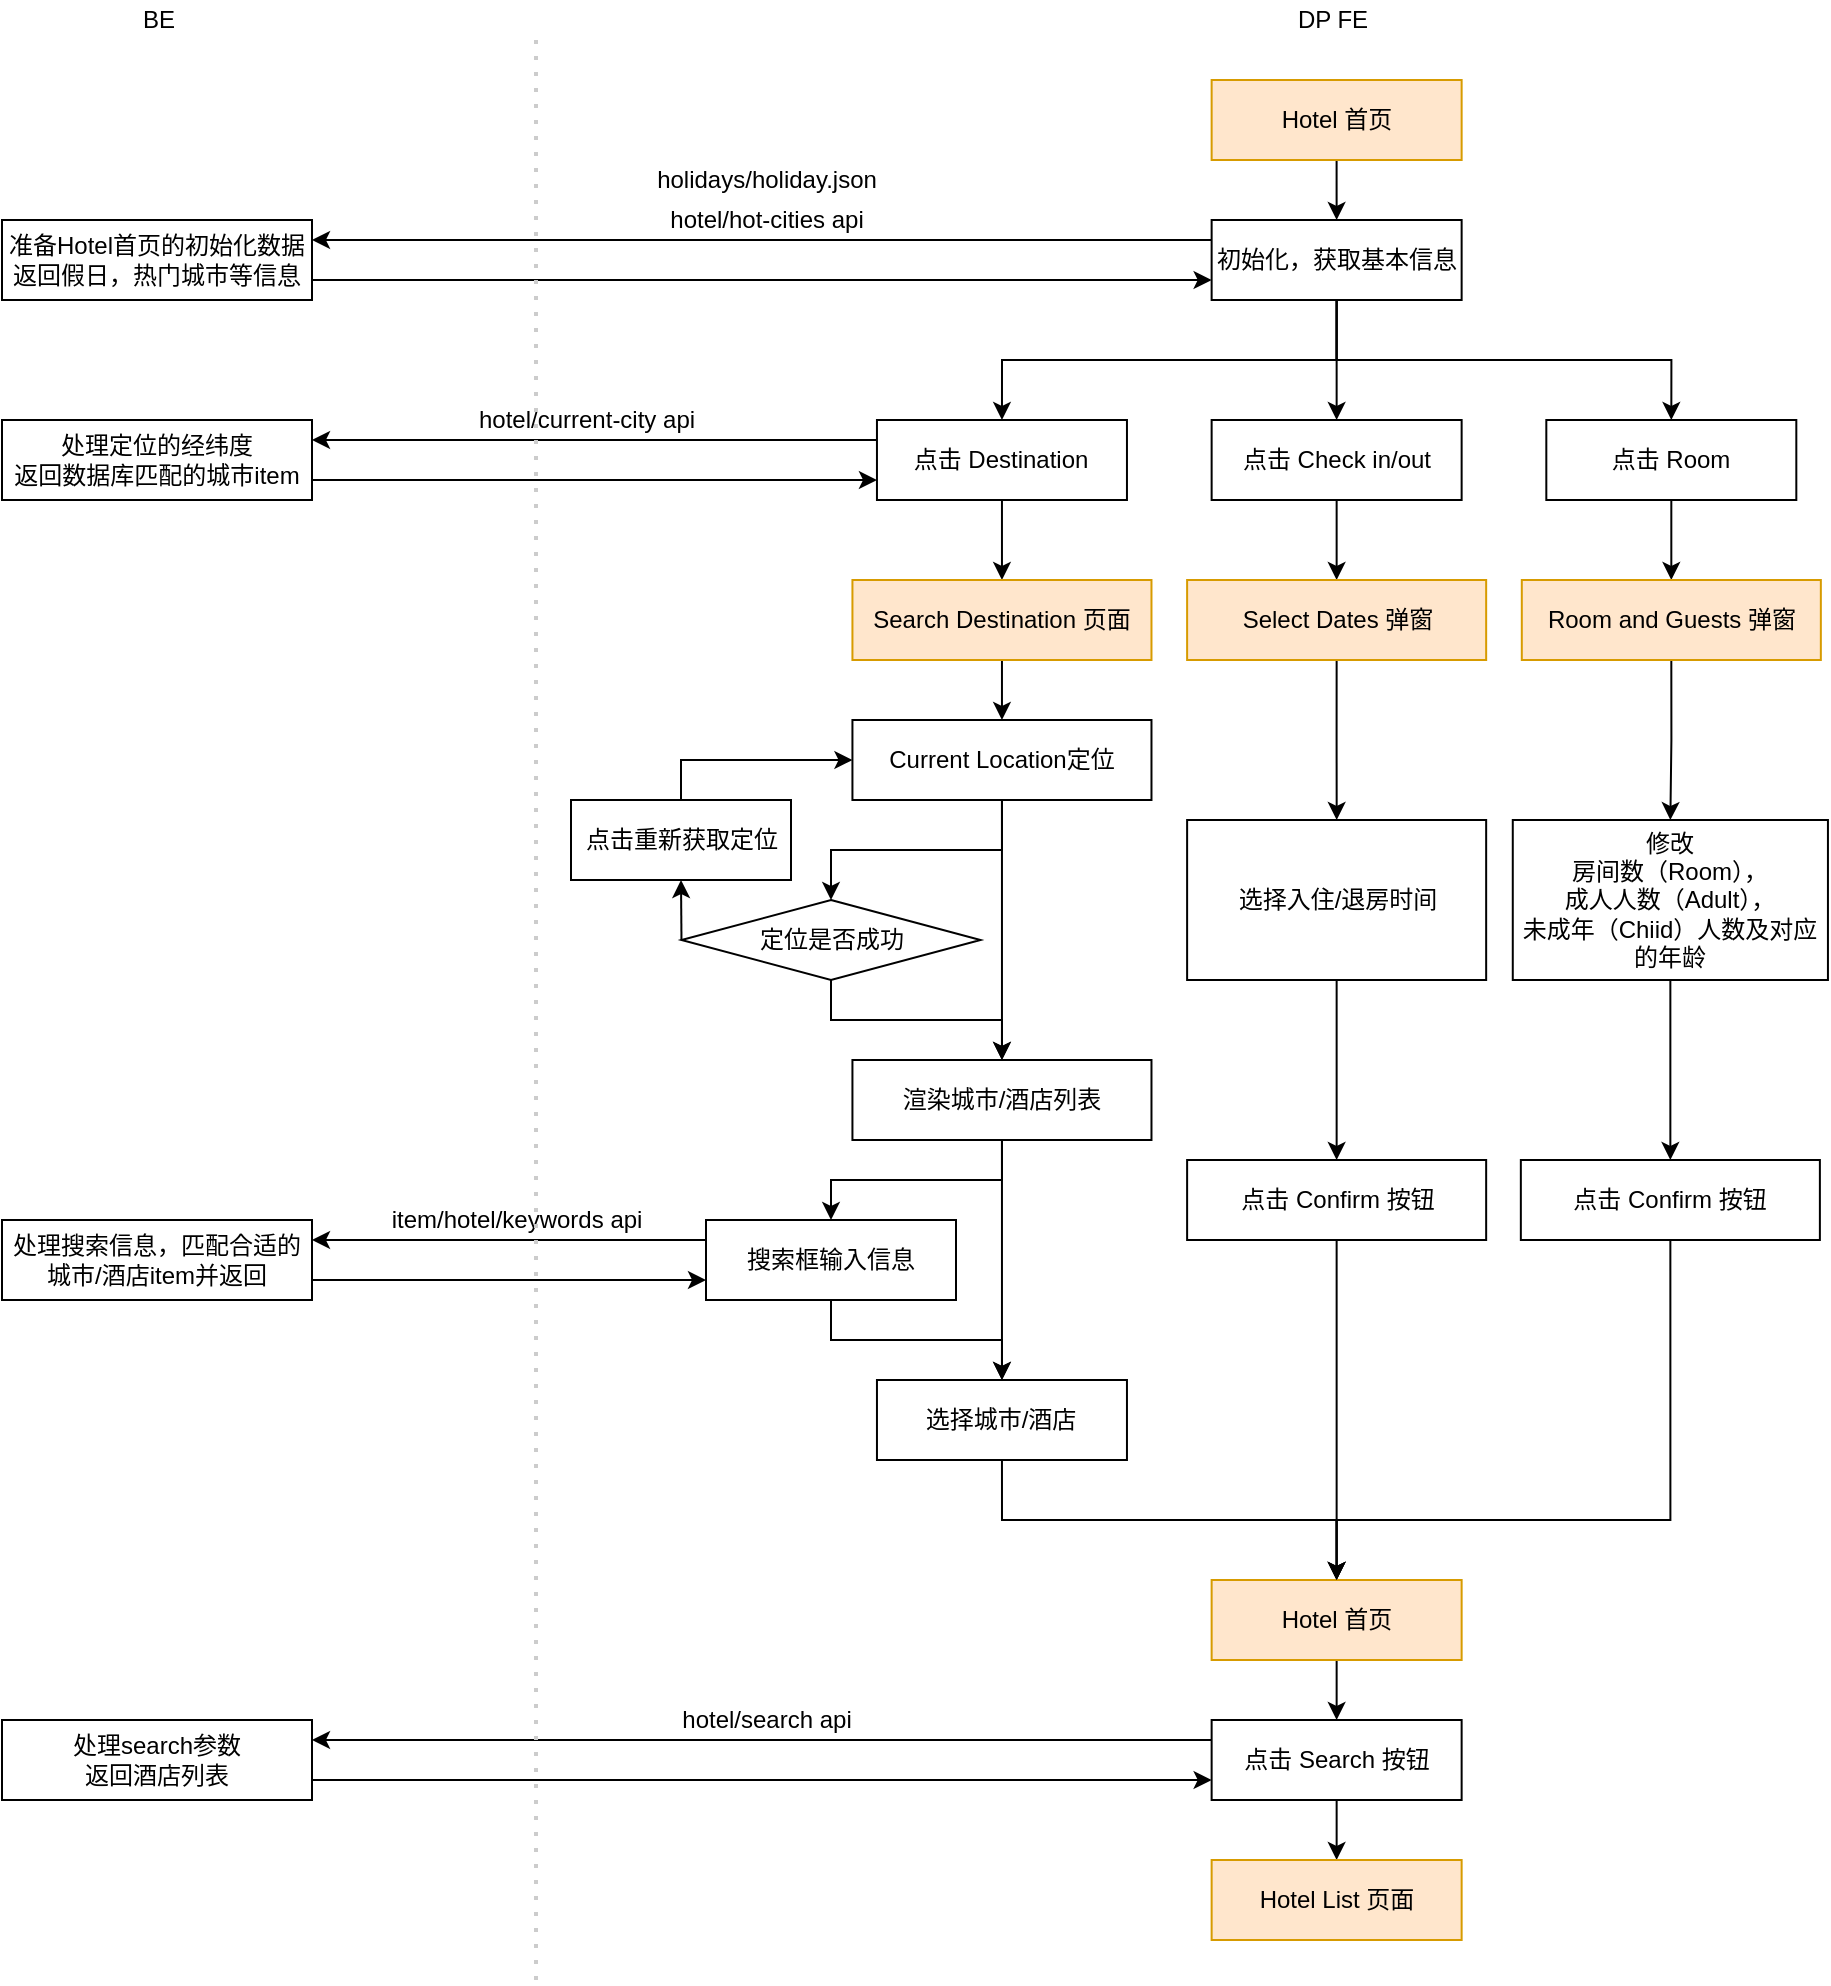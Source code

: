 <mxfile>
    <diagram id="EqkWNWM9jn0DgK2Ok5Wh" name="Landing">
        <mxGraphModel dx="1378" dy="860" grid="1" gridSize="10" guides="1" tooltips="1" connect="1" arrows="1" fold="1" page="1" pageScale="1" pageWidth="900" pageHeight="1600" background="#ffffff" math="0" shadow="0">
            <root>
                <mxCell id="0"/>
                <mxCell id="1" parent="0"/>
                <mxCell id="3HP5omYdMpPt4mxHnYtD-1" value="DP FE" style="text;html=1;align=center;verticalAlign=middle;resizable=0;points=[];autosize=1;" vertex="1" parent="1">
                    <mxGeometry x="1012.82" y="10" width="50" height="20" as="geometry"/>
                </mxCell>
                <mxCell id="3HP5omYdMpPt4mxHnYtD-2" value="BE" style="text;html=1;align=center;verticalAlign=middle;resizable=0;points=[];autosize=1;" vertex="1" parent="1">
                    <mxGeometry x="435.5" y="10" width="30" height="20" as="geometry"/>
                </mxCell>
                <mxCell id="3HP5omYdMpPt4mxHnYtD-3" style="edgeStyle=orthogonalEdgeStyle;rounded=0;orthogonalLoop=1;jettySize=auto;html=1;entryX=0.5;entryY=0;entryDx=0;entryDy=0;" edge="1" parent="1" source="3HP5omYdMpPt4mxHnYtD-4" target="3HP5omYdMpPt4mxHnYtD-7">
                    <mxGeometry relative="1" as="geometry"/>
                </mxCell>
                <mxCell id="3HP5omYdMpPt4mxHnYtD-4" value="Hotel 首页" style="rounded=0;whiteSpace=wrap;html=1;fillColor=#ffe6cc;strokeColor=#d79b00;" vertex="1" parent="1">
                    <mxGeometry x="977.82" y="50" width="125" height="40" as="geometry"/>
                </mxCell>
                <mxCell id="3HP5omYdMpPt4mxHnYtD-6" style="edgeStyle=orthogonalEdgeStyle;rounded=0;orthogonalLoop=1;jettySize=auto;html=1;exitX=0;exitY=0.25;exitDx=0;exitDy=0;entryX=1;entryY=0.25;entryDx=0;entryDy=0;" edge="1" parent="1" source="3HP5omYdMpPt4mxHnYtD-7" target="3HP5omYdMpPt4mxHnYtD-9">
                    <mxGeometry relative="1" as="geometry"/>
                </mxCell>
                <mxCell id="3HP5omYdMpPt4mxHnYtD-23" style="edgeStyle=orthogonalEdgeStyle;rounded=0;orthogonalLoop=1;jettySize=auto;html=1;exitX=0.5;exitY=1;exitDx=0;exitDy=0;entryX=0.5;entryY=0;entryDx=0;entryDy=0;" edge="1" parent="1" source="3HP5omYdMpPt4mxHnYtD-7" target="3HP5omYdMpPt4mxHnYtD-15">
                    <mxGeometry relative="1" as="geometry"/>
                </mxCell>
                <mxCell id="3HP5omYdMpPt4mxHnYtD-25" style="edgeStyle=orthogonalEdgeStyle;rounded=0;orthogonalLoop=1;jettySize=auto;html=1;exitX=0.5;exitY=1;exitDx=0;exitDy=0;entryX=0.5;entryY=0;entryDx=0;entryDy=0;" edge="1" parent="1" source="3HP5omYdMpPt4mxHnYtD-7" target="3HP5omYdMpPt4mxHnYtD-16">
                    <mxGeometry relative="1" as="geometry"/>
                </mxCell>
                <mxCell id="3HP5omYdMpPt4mxHnYtD-26" style="edgeStyle=orthogonalEdgeStyle;rounded=0;orthogonalLoop=1;jettySize=auto;html=1;exitX=0.5;exitY=1;exitDx=0;exitDy=0;entryX=0.5;entryY=0;entryDx=0;entryDy=0;" edge="1" parent="1" source="3HP5omYdMpPt4mxHnYtD-7" target="3HP5omYdMpPt4mxHnYtD-17">
                    <mxGeometry relative="1" as="geometry"/>
                </mxCell>
                <mxCell id="3HP5omYdMpPt4mxHnYtD-7" value="初始化，获取基本信息" style="rounded=0;whiteSpace=wrap;html=1;" vertex="1" parent="1">
                    <mxGeometry x="977.82" y="120" width="125" height="40" as="geometry"/>
                </mxCell>
                <mxCell id="3HP5omYdMpPt4mxHnYtD-8" style="edgeStyle=orthogonalEdgeStyle;rounded=0;orthogonalLoop=1;jettySize=auto;html=1;exitX=1;exitY=0.75;exitDx=0;exitDy=0;entryX=0;entryY=0.75;entryDx=0;entryDy=0;" edge="1" parent="1" source="3HP5omYdMpPt4mxHnYtD-9" target="3HP5omYdMpPt4mxHnYtD-7">
                    <mxGeometry relative="1" as="geometry">
                        <mxPoint x="962.82" y="150" as="targetPoint"/>
                    </mxGeometry>
                </mxCell>
                <mxCell id="3HP5omYdMpPt4mxHnYtD-9" value="准备Hotel首页的初始化数据&lt;br&gt;返回假日，热门城市等信息" style="rounded=0;whiteSpace=wrap;html=1;" vertex="1" parent="1">
                    <mxGeometry x="373" y="120" width="155" height="40" as="geometry"/>
                </mxCell>
                <mxCell id="3HP5omYdMpPt4mxHnYtD-32" style="edgeStyle=orthogonalEdgeStyle;rounded=0;orthogonalLoop=1;jettySize=auto;html=1;exitX=0.5;exitY=1;exitDx=0;exitDy=0;entryX=0.5;entryY=0;entryDx=0;entryDy=0;" edge="1" parent="1" source="3HP5omYdMpPt4mxHnYtD-15" target="3HP5omYdMpPt4mxHnYtD-19">
                    <mxGeometry relative="1" as="geometry"/>
                </mxCell>
                <mxCell id="3HP5omYdMpPt4mxHnYtD-59" style="edgeStyle=orthogonalEdgeStyle;rounded=0;orthogonalLoop=1;jettySize=auto;html=1;exitX=0;exitY=0.25;exitDx=0;exitDy=0;entryX=1;entryY=0.25;entryDx=0;entryDy=0;" edge="1" parent="1" source="3HP5omYdMpPt4mxHnYtD-15" target="3HP5omYdMpPt4mxHnYtD-29">
                    <mxGeometry relative="1" as="geometry"/>
                </mxCell>
                <mxCell id="3HP5omYdMpPt4mxHnYtD-15" value="点击 Destination" style="rounded=0;whiteSpace=wrap;html=1;" vertex="1" parent="1">
                    <mxGeometry x="810.48" y="220" width="125" height="40" as="geometry"/>
                </mxCell>
                <mxCell id="3HP5omYdMpPt4mxHnYtD-64" style="edgeStyle=orthogonalEdgeStyle;rounded=0;orthogonalLoop=1;jettySize=auto;html=1;exitX=0.5;exitY=1;exitDx=0;exitDy=0;entryX=0.5;entryY=0;entryDx=0;entryDy=0;" edge="1" parent="1" source="3HP5omYdMpPt4mxHnYtD-16" target="3HP5omYdMpPt4mxHnYtD-63">
                    <mxGeometry relative="1" as="geometry"/>
                </mxCell>
                <mxCell id="3HP5omYdMpPt4mxHnYtD-16" value="点击 Check in/out" style="rounded=0;whiteSpace=wrap;html=1;" vertex="1" parent="1">
                    <mxGeometry x="977.82" y="220" width="125" height="40" as="geometry"/>
                </mxCell>
                <mxCell id="3HP5omYdMpPt4mxHnYtD-73" style="edgeStyle=orthogonalEdgeStyle;rounded=0;orthogonalLoop=1;jettySize=auto;html=1;exitX=0.5;exitY=1;exitDx=0;exitDy=0;entryX=0.5;entryY=0;entryDx=0;entryDy=0;" edge="1" parent="1" source="3HP5omYdMpPt4mxHnYtD-17" target="3HP5omYdMpPt4mxHnYtD-70">
                    <mxGeometry relative="1" as="geometry"/>
                </mxCell>
                <mxCell id="3HP5omYdMpPt4mxHnYtD-17" value="点击 Room" style="rounded=0;whiteSpace=wrap;html=1;" vertex="1" parent="1">
                    <mxGeometry x="1145.16" y="220" width="125" height="40" as="geometry"/>
                </mxCell>
                <mxCell id="3HP5omYdMpPt4mxHnYtD-38" style="edgeStyle=orthogonalEdgeStyle;rounded=0;orthogonalLoop=1;jettySize=auto;html=1;exitX=0.5;exitY=1;exitDx=0;exitDy=0;entryX=0.5;entryY=0;entryDx=0;entryDy=0;" edge="1" parent="1" source="3HP5omYdMpPt4mxHnYtD-19" target="3HP5omYdMpPt4mxHnYtD-37">
                    <mxGeometry relative="1" as="geometry"/>
                </mxCell>
                <mxCell id="3HP5omYdMpPt4mxHnYtD-19" value="Search Destination 页面" style="rounded=0;whiteSpace=wrap;html=1;fillColor=#ffe6cc;strokeColor=#d79b00;" vertex="1" parent="1">
                    <mxGeometry x="798.22" y="300" width="149.52" height="40" as="geometry"/>
                </mxCell>
                <mxCell id="3HP5omYdMpPt4mxHnYtD-60" style="edgeStyle=orthogonalEdgeStyle;rounded=0;orthogonalLoop=1;jettySize=auto;html=1;exitX=1;exitY=0.75;exitDx=0;exitDy=0;entryX=0;entryY=0.75;entryDx=0;entryDy=0;" edge="1" parent="1" source="3HP5omYdMpPt4mxHnYtD-29" target="3HP5omYdMpPt4mxHnYtD-15">
                    <mxGeometry relative="1" as="geometry"/>
                </mxCell>
                <mxCell id="3HP5omYdMpPt4mxHnYtD-29" value="处理定位的经纬度&lt;br&gt;返回数据库匹配的城市item" style="rounded=0;whiteSpace=wrap;html=1;" vertex="1" parent="1">
                    <mxGeometry x="373" y="220" width="155" height="40" as="geometry"/>
                </mxCell>
                <mxCell id="3HP5omYdMpPt4mxHnYtD-30" value="hotel/current-city api" style="text;html=1;align=center;verticalAlign=middle;resizable=0;points=[];autosize=1;" vertex="1" parent="1">
                    <mxGeometry x="605" y="210" width="120" height="20" as="geometry"/>
                </mxCell>
                <mxCell id="3HP5omYdMpPt4mxHnYtD-62" style="edgeStyle=orthogonalEdgeStyle;rounded=0;orthogonalLoop=1;jettySize=auto;html=1;exitX=0.5;exitY=1;exitDx=0;exitDy=0;entryX=0.5;entryY=0;entryDx=0;entryDy=0;" edge="1" parent="1" source="3HP5omYdMpPt4mxHnYtD-33" target="3HP5omYdMpPt4mxHnYtD-61">
                    <mxGeometry relative="1" as="geometry"/>
                </mxCell>
                <mxCell id="3HP5omYdMpPt4mxHnYtD-33" value="选择城市/酒店" style="rounded=0;whiteSpace=wrap;html=1;" vertex="1" parent="1">
                    <mxGeometry x="810.48" y="700" width="125" height="40" as="geometry"/>
                </mxCell>
                <mxCell id="3HP5omYdMpPt4mxHnYtD-55" style="edgeStyle=orthogonalEdgeStyle;rounded=0;orthogonalLoop=1;jettySize=auto;html=1;exitX=0.5;exitY=1;exitDx=0;exitDy=0;entryX=0.5;entryY=0;entryDx=0;entryDy=0;" edge="1" parent="1" source="3HP5omYdMpPt4mxHnYtD-34" target="3HP5omYdMpPt4mxHnYtD-33">
                    <mxGeometry relative="1" as="geometry"/>
                </mxCell>
                <mxCell id="3HP5omYdMpPt4mxHnYtD-57" style="edgeStyle=orthogonalEdgeStyle;rounded=0;orthogonalLoop=1;jettySize=auto;html=1;exitX=0;exitY=0.25;exitDx=0;exitDy=0;entryX=1;entryY=0.25;entryDx=0;entryDy=0;" edge="1" parent="1" source="3HP5omYdMpPt4mxHnYtD-34" target="3HP5omYdMpPt4mxHnYtD-52">
                    <mxGeometry relative="1" as="geometry"/>
                </mxCell>
                <mxCell id="3HP5omYdMpPt4mxHnYtD-34" value="搜索框输入信息" style="rounded=0;whiteSpace=wrap;html=1;" vertex="1" parent="1">
                    <mxGeometry x="725.0" y="620" width="125" height="40" as="geometry"/>
                </mxCell>
                <mxCell id="3HP5omYdMpPt4mxHnYtD-54" style="edgeStyle=orthogonalEdgeStyle;rounded=0;orthogonalLoop=1;jettySize=auto;html=1;exitX=0.5;exitY=1;exitDx=0;exitDy=0;entryX=0.5;entryY=0;entryDx=0;entryDy=0;" edge="1" parent="1" source="3HP5omYdMpPt4mxHnYtD-35" target="3HP5omYdMpPt4mxHnYtD-34">
                    <mxGeometry relative="1" as="geometry"/>
                </mxCell>
                <mxCell id="3HP5omYdMpPt4mxHnYtD-56" style="edgeStyle=orthogonalEdgeStyle;rounded=0;orthogonalLoop=1;jettySize=auto;html=1;exitX=0.5;exitY=1;exitDx=0;exitDy=0;entryX=0.5;entryY=0;entryDx=0;entryDy=0;" edge="1" parent="1" source="3HP5omYdMpPt4mxHnYtD-35" target="3HP5omYdMpPt4mxHnYtD-33">
                    <mxGeometry relative="1" as="geometry"/>
                </mxCell>
                <mxCell id="3HP5omYdMpPt4mxHnYtD-35" value="渲染城市/酒店列表" style="rounded=0;whiteSpace=wrap;html=1;" vertex="1" parent="1">
                    <mxGeometry x="798.22" y="540" width="149.52" height="40" as="geometry"/>
                </mxCell>
                <mxCell id="3HP5omYdMpPt4mxHnYtD-42" style="edgeStyle=orthogonalEdgeStyle;rounded=0;orthogonalLoop=1;jettySize=auto;html=1;exitX=0.5;exitY=1;exitDx=0;exitDy=0;entryX=0.5;entryY=0;entryDx=0;entryDy=0;" edge="1" parent="1" source="3HP5omYdMpPt4mxHnYtD-37" target="3HP5omYdMpPt4mxHnYtD-41">
                    <mxGeometry relative="1" as="geometry"/>
                </mxCell>
                <mxCell id="3HP5omYdMpPt4mxHnYtD-49" style="edgeStyle=orthogonalEdgeStyle;rounded=0;orthogonalLoop=1;jettySize=auto;html=1;exitX=0.5;exitY=1;exitDx=0;exitDy=0;entryX=0.5;entryY=0;entryDx=0;entryDy=0;" edge="1" parent="1" source="3HP5omYdMpPt4mxHnYtD-37" target="3HP5omYdMpPt4mxHnYtD-35">
                    <mxGeometry relative="1" as="geometry"/>
                </mxCell>
                <mxCell id="3HP5omYdMpPt4mxHnYtD-37" value="Current Location定位" style="rounded=0;whiteSpace=wrap;html=1;" vertex="1" parent="1">
                    <mxGeometry x="798.22" y="370" width="149.52" height="40" as="geometry"/>
                </mxCell>
                <mxCell id="3HP5omYdMpPt4mxHnYtD-48" style="edgeStyle=orthogonalEdgeStyle;rounded=0;orthogonalLoop=1;jettySize=auto;html=1;exitX=0.5;exitY=0;exitDx=0;exitDy=0;entryX=0;entryY=0.5;entryDx=0;entryDy=0;" edge="1" parent="1" source="3HP5omYdMpPt4mxHnYtD-40" target="3HP5omYdMpPt4mxHnYtD-37">
                    <mxGeometry relative="1" as="geometry"/>
                </mxCell>
                <mxCell id="3HP5omYdMpPt4mxHnYtD-40" value="点击重新获取定位" style="rounded=0;whiteSpace=wrap;html=1;" vertex="1" parent="1">
                    <mxGeometry x="657.5" y="410" width="110" height="40" as="geometry"/>
                </mxCell>
                <mxCell id="3HP5omYdMpPt4mxHnYtD-43" style="edgeStyle=orthogonalEdgeStyle;rounded=0;orthogonalLoop=1;jettySize=auto;html=1;exitX=0.5;exitY=1;exitDx=0;exitDy=0;entryX=0.5;entryY=0;entryDx=0;entryDy=0;" edge="1" parent="1" source="3HP5omYdMpPt4mxHnYtD-41" target="3HP5omYdMpPt4mxHnYtD-35">
                    <mxGeometry relative="1" as="geometry"/>
                </mxCell>
                <mxCell id="3HP5omYdMpPt4mxHnYtD-47" style="edgeStyle=orthogonalEdgeStyle;rounded=0;orthogonalLoop=1;jettySize=auto;html=1;exitX=0;exitY=0.5;exitDx=0;exitDy=0;entryX=0.5;entryY=1;entryDx=0;entryDy=0;" edge="1" parent="1" source="3HP5omYdMpPt4mxHnYtD-41" target="3HP5omYdMpPt4mxHnYtD-40">
                    <mxGeometry relative="1" as="geometry"/>
                </mxCell>
                <mxCell id="3HP5omYdMpPt4mxHnYtD-41" value="定位是否成功" style="rhombus;whiteSpace=wrap;html=1;" vertex="1" parent="1">
                    <mxGeometry x="712.74" y="460" width="149.52" height="40" as="geometry"/>
                </mxCell>
                <mxCell id="3HP5omYdMpPt4mxHnYtD-58" style="edgeStyle=orthogonalEdgeStyle;rounded=0;orthogonalLoop=1;jettySize=auto;html=1;exitX=1;exitY=0.75;exitDx=0;exitDy=0;entryX=0;entryY=0.75;entryDx=0;entryDy=0;" edge="1" parent="1" source="3HP5omYdMpPt4mxHnYtD-52" target="3HP5omYdMpPt4mxHnYtD-34">
                    <mxGeometry relative="1" as="geometry"/>
                </mxCell>
                <mxCell id="3HP5omYdMpPt4mxHnYtD-52" value="处理搜索信息，匹配合适的城市/酒店item并返回" style="rounded=0;whiteSpace=wrap;html=1;" vertex="1" parent="1">
                    <mxGeometry x="373" y="620" width="155" height="40" as="geometry"/>
                </mxCell>
                <mxCell id="3HP5omYdMpPt4mxHnYtD-53" value="item/hotel/keywords api" style="text;html=1;align=center;verticalAlign=middle;resizable=0;points=[];autosize=1;" vertex="1" parent="1">
                    <mxGeometry x="560" y="610" width="140" height="20" as="geometry"/>
                </mxCell>
                <mxCell id="3HP5omYdMpPt4mxHnYtD-79" style="edgeStyle=orthogonalEdgeStyle;rounded=0;orthogonalLoop=1;jettySize=auto;html=1;exitX=0.5;exitY=1;exitDx=0;exitDy=0;entryX=0.5;entryY=0;entryDx=0;entryDy=0;" edge="1" parent="1" source="3HP5omYdMpPt4mxHnYtD-61" target="3HP5omYdMpPt4mxHnYtD-10">
                    <mxGeometry relative="1" as="geometry"/>
                </mxCell>
                <mxCell id="3HP5omYdMpPt4mxHnYtD-61" value="Hotel 首页" style="rounded=0;whiteSpace=wrap;html=1;fillColor=#ffe6cc;strokeColor=#d79b00;" vertex="1" parent="1">
                    <mxGeometry x="977.82" y="800" width="125" height="40" as="geometry"/>
                </mxCell>
                <mxCell id="3HP5omYdMpPt4mxHnYtD-69" style="edgeStyle=orthogonalEdgeStyle;rounded=0;orthogonalLoop=1;jettySize=auto;html=1;exitX=0.5;exitY=1;exitDx=0;exitDy=0;" edge="1" parent="1" source="3HP5omYdMpPt4mxHnYtD-63" target="3HP5omYdMpPt4mxHnYtD-65">
                    <mxGeometry relative="1" as="geometry"/>
                </mxCell>
                <mxCell id="3HP5omYdMpPt4mxHnYtD-63" value="Select Dates 弹窗" style="rounded=0;whiteSpace=wrap;html=1;fillColor=#ffe6cc;strokeColor=#d79b00;" vertex="1" parent="1">
                    <mxGeometry x="965.56" y="300" width="149.52" height="40" as="geometry"/>
                </mxCell>
                <mxCell id="3HP5omYdMpPt4mxHnYtD-67" style="edgeStyle=orthogonalEdgeStyle;rounded=0;orthogonalLoop=1;jettySize=auto;html=1;exitX=0.5;exitY=1;exitDx=0;exitDy=0;entryX=0.5;entryY=0;entryDx=0;entryDy=0;" edge="1" parent="1" source="3HP5omYdMpPt4mxHnYtD-65" target="3HP5omYdMpPt4mxHnYtD-66">
                    <mxGeometry relative="1" as="geometry"/>
                </mxCell>
                <mxCell id="3HP5omYdMpPt4mxHnYtD-65" value="选择入住/退房时间" style="rounded=0;whiteSpace=wrap;html=1;" vertex="1" parent="1">
                    <mxGeometry x="965.56" y="420" width="149.52" height="80" as="geometry"/>
                </mxCell>
                <mxCell id="3HP5omYdMpPt4mxHnYtD-68" style="edgeStyle=orthogonalEdgeStyle;rounded=0;orthogonalLoop=1;jettySize=auto;html=1;exitX=0.5;exitY=1;exitDx=0;exitDy=0;entryX=0.5;entryY=0;entryDx=0;entryDy=0;" edge="1" parent="1" source="3HP5omYdMpPt4mxHnYtD-66" target="3HP5omYdMpPt4mxHnYtD-61">
                    <mxGeometry relative="1" as="geometry"/>
                </mxCell>
                <mxCell id="3HP5omYdMpPt4mxHnYtD-66" value="点击 Confirm 按钮" style="rounded=0;whiteSpace=wrap;html=1;" vertex="1" parent="1">
                    <mxGeometry x="965.56" y="590" width="149.52" height="40" as="geometry"/>
                </mxCell>
                <mxCell id="3HP5omYdMpPt4mxHnYtD-72" style="edgeStyle=orthogonalEdgeStyle;rounded=0;orthogonalLoop=1;jettySize=auto;html=1;exitX=0.5;exitY=1;exitDx=0;exitDy=0;entryX=0.5;entryY=0;entryDx=0;entryDy=0;" edge="1" parent="1" source="3HP5omYdMpPt4mxHnYtD-70" target="3HP5omYdMpPt4mxHnYtD-71">
                    <mxGeometry relative="1" as="geometry"/>
                </mxCell>
                <mxCell id="3HP5omYdMpPt4mxHnYtD-70" value="Room and Guests 弹窗" style="rounded=0;whiteSpace=wrap;html=1;fillColor=#ffe6cc;strokeColor=#d79b00;" vertex="1" parent="1">
                    <mxGeometry x="1132.9" y="300" width="149.52" height="40" as="geometry"/>
                </mxCell>
                <mxCell id="3HP5omYdMpPt4mxHnYtD-76" style="edgeStyle=orthogonalEdgeStyle;rounded=0;orthogonalLoop=1;jettySize=auto;html=1;exitX=0.5;exitY=1;exitDx=0;exitDy=0;entryX=0.5;entryY=0;entryDx=0;entryDy=0;" edge="1" parent="1" source="3HP5omYdMpPt4mxHnYtD-71" target="3HP5omYdMpPt4mxHnYtD-75">
                    <mxGeometry relative="1" as="geometry"/>
                </mxCell>
                <mxCell id="3HP5omYdMpPt4mxHnYtD-71" value="修改&lt;br&gt;房间数（Room），&lt;br&gt;成人人数（Adult），&lt;br&gt;未成年（Chiid）人数及对应的年龄" style="rounded=0;whiteSpace=wrap;html=1;" vertex="1" parent="1">
                    <mxGeometry x="1128.39" y="420" width="157.58" height="80" as="geometry"/>
                </mxCell>
                <mxCell id="3HP5omYdMpPt4mxHnYtD-77" style="edgeStyle=orthogonalEdgeStyle;rounded=0;orthogonalLoop=1;jettySize=auto;html=1;exitX=0.5;exitY=1;exitDx=0;exitDy=0;entryX=0.5;entryY=0;entryDx=0;entryDy=0;" edge="1" parent="1" source="3HP5omYdMpPt4mxHnYtD-75" target="3HP5omYdMpPt4mxHnYtD-61">
                    <mxGeometry relative="1" as="geometry">
                        <Array as="points">
                            <mxPoint x="1207" y="770"/>
                            <mxPoint x="1040" y="770"/>
                        </Array>
                    </mxGeometry>
                </mxCell>
                <mxCell id="3HP5omYdMpPt4mxHnYtD-75" value="点击 Confirm 按钮" style="rounded=0;whiteSpace=wrap;html=1;" vertex="1" parent="1">
                    <mxGeometry x="1132.42" y="590" width="149.52" height="40" as="geometry"/>
                </mxCell>
                <mxCell id="3HP5omYdMpPt4mxHnYtD-78" value="" style="group" vertex="1" connectable="0" parent="1">
                    <mxGeometry x="690" y="90" width="130" height="40" as="geometry"/>
                </mxCell>
                <mxCell id="3HP5omYdMpPt4mxHnYtD-20" value="hotel/hot-cities api" style="text;html=1;align=center;verticalAlign=middle;resizable=0;points=[];autosize=1;" vertex="1" parent="3HP5omYdMpPt4mxHnYtD-78">
                    <mxGeometry x="10" y="20" width="110" height="20" as="geometry"/>
                </mxCell>
                <mxCell id="3HP5omYdMpPt4mxHnYtD-21" value="holidays/holiday.json" style="text;html=1;align=center;verticalAlign=middle;resizable=0;points=[];autosize=1;" vertex="1" parent="3HP5omYdMpPt4mxHnYtD-78">
                    <mxGeometry width="130" height="20" as="geometry"/>
                </mxCell>
                <mxCell id="3HP5omYdMpPt4mxHnYtD-81" style="edgeStyle=orthogonalEdgeStyle;rounded=0;orthogonalLoop=1;jettySize=auto;html=1;exitX=0.5;exitY=1;exitDx=0;exitDy=0;entryX=0.5;entryY=0;entryDx=0;entryDy=0;" edge="1" parent="1" source="3HP5omYdMpPt4mxHnYtD-10" target="3HP5omYdMpPt4mxHnYtD-80">
                    <mxGeometry relative="1" as="geometry"/>
                </mxCell>
                <mxCell id="3HP5omYdMpPt4mxHnYtD-10" value="点击 Search 按钮" style="rounded=0;whiteSpace=wrap;html=1;" vertex="1" parent="1">
                    <mxGeometry x="977.82" y="870" width="125" height="40" as="geometry"/>
                </mxCell>
                <mxCell id="3HP5omYdMpPt4mxHnYtD-11" style="edgeStyle=orthogonalEdgeStyle;rounded=0;orthogonalLoop=1;jettySize=auto;html=1;entryX=1;entryY=0.25;entryDx=0;entryDy=0;exitX=0;exitY=0.25;exitDx=0;exitDy=0;" edge="1" parent="1" source="3HP5omYdMpPt4mxHnYtD-10" target="3HP5omYdMpPt4mxHnYtD-13">
                    <mxGeometry x="580" y="870" as="geometry">
                        <mxPoint x="942.82" y="910" as="sourcePoint"/>
                    </mxGeometry>
                </mxCell>
                <mxCell id="3HP5omYdMpPt4mxHnYtD-12" style="edgeStyle=orthogonalEdgeStyle;rounded=0;orthogonalLoop=1;jettySize=auto;html=1;exitX=1;exitY=0.75;exitDx=0;exitDy=0;entryX=0;entryY=0.75;entryDx=0;entryDy=0;" edge="1" parent="1" source="3HP5omYdMpPt4mxHnYtD-13" target="3HP5omYdMpPt4mxHnYtD-10">
                    <mxGeometry x="580" y="870" as="geometry">
                        <mxPoint x="977.82" y="920" as="targetPoint"/>
                    </mxGeometry>
                </mxCell>
                <mxCell id="3HP5omYdMpPt4mxHnYtD-13" value="处理search参数&lt;br&gt;返回酒店列表" style="rounded=0;whiteSpace=wrap;html=1;" vertex="1" parent="1">
                    <mxGeometry x="373" y="870" width="155" height="40" as="geometry"/>
                </mxCell>
                <mxCell id="3HP5omYdMpPt4mxHnYtD-14" value="hotel/search api" style="text;html=1;align=center;verticalAlign=middle;resizable=0;points=[];autosize=1;" vertex="1" parent="1">
                    <mxGeometry x="705" y="860" width="100" height="20" as="geometry"/>
                </mxCell>
                <mxCell id="3HP5omYdMpPt4mxHnYtD-80" value="Hotel List 页面" style="rounded=0;whiteSpace=wrap;html=1;fillColor=#ffe6cc;strokeColor=#d79b00;" vertex="1" parent="1">
                    <mxGeometry x="977.82" y="940" width="125" height="40" as="geometry"/>
                </mxCell>
                <mxCell id="3HP5omYdMpPt4mxHnYtD-82" value="" style="endArrow=none;dashed=1;html=1;dashPattern=1 3;strokeWidth=2;strokeColor=#CCCCCC;" edge="1" parent="1">
                    <mxGeometry width="50" height="50" relative="1" as="geometry">
                        <mxPoint x="640" y="1000" as="sourcePoint"/>
                        <mxPoint x="640" y="30" as="targetPoint"/>
                    </mxGeometry>
                </mxCell>
            </root>
        </mxGraphModel>
    </diagram>
    <diagram id="jbWEMfG48oTSNWbIXtug" name="List">
        <mxGraphModel dx="1378" dy="860" grid="1" gridSize="10" guides="1" tooltips="1" connect="1" arrows="1" fold="1" page="1" pageScale="1" pageWidth="900" pageHeight="1600" math="0" shadow="0">
            <root>
                <mxCell id="VvneVUKqSfMCgio0Q9hJ-0"/>
                <mxCell id="VvneVUKqSfMCgio0Q9hJ-1" parent="VvneVUKqSfMCgio0Q9hJ-0"/>
                <mxCell id="S2SVp8Ff66GhgpjvyKhW-1" style="edgeStyle=orthogonalEdgeStyle;rounded=0;orthogonalLoop=1;jettySize=auto;html=1;exitX=0.5;exitY=1;exitDx=0;exitDy=0;entryX=0.5;entryY=0;entryDx=0;entryDy=0;" edge="1" parent="VvneVUKqSfMCgio0Q9hJ-1" source="BEpZN7lQC8WQE1VQaLf2-1" target="S2SVp8Ff66GhgpjvyKhW-0">
                    <mxGeometry relative="1" as="geometry"/>
                </mxCell>
                <mxCell id="BEpZN7lQC8WQE1VQaLf2-1" value="酒店列表页&lt;br&gt;（Hotel selection page）" style="rounded=0;whiteSpace=wrap;html=1;fillColor=#ffe6cc;strokeColor=#d79b00;" vertex="1" parent="VvneVUKqSfMCgio0Q9hJ-1">
                    <mxGeometry x="1057.82" y="50" width="145" height="40" as="geometry"/>
                </mxCell>
                <mxCell id="BEpZN7lQC8WQE1VQaLf2-4" value="点击某一个酒店的卡片" style="rounded=0;whiteSpace=wrap;html=1;" vertex="1" parent="VvneVUKqSfMCgio0Q9hJ-1">
                    <mxGeometry x="1057.82" y="770" width="145" height="40" as="geometry"/>
                </mxCell>
                <mxCell id="BEpZN7lQC8WQE1VQaLf2-7" value="处理search参数，返回酒店列表" style="rounded=0;whiteSpace=wrap;html=1;" vertex="1" parent="VvneVUKqSfMCgio0Q9hJ-1">
                    <mxGeometry x="450.0" y="310" width="155" height="40" as="geometry"/>
                </mxCell>
                <mxCell id="BEpZN7lQC8WQE1VQaLf2-8" value="hotel/search api" style="text;html=1;align=center;verticalAlign=middle;resizable=0;points=[];autosize=1;" vertex="1" parent="VvneVUKqSfMCgio0Q9hJ-1">
                    <mxGeometry x="670" y="300" width="100" height="20" as="geometry"/>
                </mxCell>
                <mxCell id="BEpZN7lQC8WQE1VQaLf2-9" style="edgeStyle=orthogonalEdgeStyle;rounded=0;orthogonalLoop=1;jettySize=auto;html=1;entryX=1;entryY=0.25;entryDx=0;entryDy=0;exitX=0;exitY=0.25;exitDx=0;exitDy=0;" edge="1" parent="VvneVUKqSfMCgio0Q9hJ-1" target="BEpZN7lQC8WQE1VQaLf2-11">
                    <mxGeometry relative="1" as="geometry">
                        <mxPoint x="1057.82" y="780" as="sourcePoint"/>
                    </mxGeometry>
                </mxCell>
                <mxCell id="BEpZN7lQC8WQE1VQaLf2-10" style="edgeStyle=orthogonalEdgeStyle;rounded=0;orthogonalLoop=1;jettySize=auto;html=1;exitX=1;exitY=0.75;exitDx=0;exitDy=0;entryX=0;entryY=0.75;entryDx=0;entryDy=0;" edge="1" parent="VvneVUKqSfMCgio0Q9hJ-1" source="BEpZN7lQC8WQE1VQaLf2-11">
                    <mxGeometry relative="1" as="geometry">
                        <mxPoint x="1057.82" y="800" as="targetPoint"/>
                    </mxGeometry>
                </mxCell>
                <mxCell id="BEpZN7lQC8WQE1VQaLf2-11" value="返回酒店详情" style="rounded=0;whiteSpace=wrap;html=1;" vertex="1" parent="VvneVUKqSfMCgio0Q9hJ-1">
                    <mxGeometry x="440.0" y="770" width="155" height="40" as="geometry"/>
                </mxCell>
                <mxCell id="BEpZN7lQC8WQE1VQaLf2-12" value="hotel/detail api" style="text;html=1;align=center;verticalAlign=middle;resizable=0;points=[];autosize=1;" vertex="1" parent="VvneVUKqSfMCgio0Q9hJ-1">
                    <mxGeometry x="670" y="760" width="90" height="20" as="geometry"/>
                </mxCell>
                <mxCell id="dJ9XNGkC3bSvhsNCKQ7Q-0" value="DP FE" style="text;html=1;align=center;verticalAlign=middle;resizable=0;points=[];autosize=1;" vertex="1" parent="VvneVUKqSfMCgio0Q9hJ-1">
                    <mxGeometry x="1107.32" y="10" width="50" height="20" as="geometry"/>
                </mxCell>
                <mxCell id="dJ9XNGkC3bSvhsNCKQ7Q-1" value="BE" style="text;html=1;align=center;verticalAlign=middle;resizable=0;points=[];autosize=1;" vertex="1" parent="VvneVUKqSfMCgio0Q9hJ-1">
                    <mxGeometry x="530" y="10" width="30" height="20" as="geometry"/>
                </mxCell>
                <mxCell id="S2SVp8Ff66GhgpjvyKhW-0" value="页面初始化" style="rounded=0;whiteSpace=wrap;html=1;" vertex="1" parent="VvneVUKqSfMCgio0Q9hJ-1">
                    <mxGeometry x="1067.82" y="130" width="125" height="40" as="geometry"/>
                </mxCell>
                <mxCell id="S2SVp8Ff66GhgpjvyKhW-4" style="edgeStyle=orthogonalEdgeStyle;rounded=0;orthogonalLoop=1;jettySize=auto;html=1;exitX=0.5;exitY=1;exitDx=0;exitDy=0;entryX=0.5;entryY=0;entryDx=0;entryDy=0;strokeColor=#000000;" edge="1" parent="VvneVUKqSfMCgio0Q9hJ-1" source="S2SVp8Ff66GhgpjvyKhW-2" target="S2SVp8Ff66GhgpjvyKhW-3">
                    <mxGeometry relative="1" as="geometry"/>
                </mxCell>
                <mxCell id="S2SVp8Ff66GhgpjvyKhW-2" value="点击 Map 按钮" style="rounded=0;whiteSpace=wrap;html=1;" vertex="1" parent="VvneVUKqSfMCgio0Q9hJ-1">
                    <mxGeometry x="900.0" y="210" width="125" height="40" as="geometry"/>
                </mxCell>
                <mxCell id="S2SVp8Ff66GhgpjvyKhW-3" value="Hotel Map 页面" style="rounded=0;whiteSpace=wrap;html=1;fillColor=#ffe6cc;strokeColor=#d79b00;" vertex="1" parent="VvneVUKqSfMCgio0Q9hJ-1">
                    <mxGeometry x="900.0" y="290" width="125" height="40" as="geometry"/>
                </mxCell>
                <mxCell id="S2SVp8Ff66GhgpjvyKhW-5" value="点击 Map 按钮" style="rounded=0;whiteSpace=wrap;html=1;" vertex="1" parent="VvneVUKqSfMCgio0Q9hJ-1">
                    <mxGeometry x="900.0" y="370" width="125" height="40" as="geometry"/>
                </mxCell>
            </root>
        </mxGraphModel>
    </diagram>
    <diagram id="oKXyA27Uak3q5EDaJsq1" name="Detail">
        <mxGraphModel dx="1175" dy="860" grid="1" gridSize="10" guides="1" tooltips="1" connect="1" arrows="1" fold="1" page="1" pageScale="1" pageWidth="900" pageHeight="1600" math="0" shadow="0">
            <root>
                <mxCell id="3Li3FlV4AwAEJ4-QqBLV-0"/>
                <mxCell id="3Li3FlV4AwAEJ4-QqBLV-1" parent="3Li3FlV4AwAEJ4-QqBLV-0"/>
            </root>
        </mxGraphModel>
    </diagram>
    <diagram id="c5dnqndgK0QT_NNHm5XH" name="Booking Detail">
        <mxGraphModel dx="1175" dy="860" grid="1" gridSize="10" guides="1" tooltips="1" connect="1" arrows="1" fold="1" page="1" pageScale="1" pageWidth="900" pageHeight="1600" math="0" shadow="0">
            <root>
                <mxCell id="4fwIL_hpuyvUoIBHdqvV-0"/>
                <mxCell id="4fwIL_hpuyvUoIBHdqvV-1" parent="4fwIL_hpuyvUoIBHdqvV-0"/>
            </root>
        </mxGraphModel>
    </diagram>
    <diagram id="_mZX7UuFB0rG-NxvxIWN" name="Order Detail">
        <mxGraphModel dx="1175" dy="860" grid="1" gridSize="10" guides="1" tooltips="1" connect="1" arrows="1" fold="1" page="1" pageScale="1" pageWidth="900" pageHeight="1600" math="0" shadow="0">
            <root>
                <mxCell id="GLj0GNCd2Mtf0XumjntF-0"/>
                <mxCell id="GLj0GNCd2Mtf0XumjntF-1" parent="GLj0GNCd2Mtf0XumjntF-0"/>
            </root>
        </mxGraphModel>
    </diagram>
</mxfile>